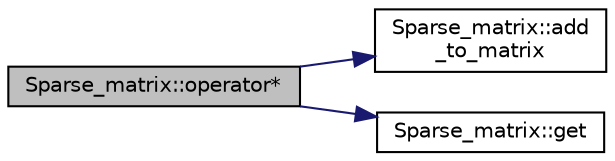digraph "Sparse_matrix::operator*"
{
 // LATEX_PDF_SIZE
  edge [fontname="Helvetica",fontsize="10",labelfontname="Helvetica",labelfontsize="10"];
  node [fontname="Helvetica",fontsize="10",shape=record];
  rankdir="LR";
  Node1 [label="Sparse_matrix::operator*",height=0.2,width=0.4,color="black", fillcolor="grey75", style="filled", fontcolor="black",tooltip=" "];
  Node1 -> Node2 [color="midnightblue",fontsize="10",style="solid",fontname="Helvetica"];
  Node2 [label="Sparse_matrix::add\l_to_matrix",height=0.2,width=0.4,color="black", fillcolor="white", style="filled",URL="$class_sparse__matrix.html#a629b177d5ae819da7c844a9b508e93ca",tooltip=" "];
  Node1 -> Node3 [color="midnightblue",fontsize="10",style="solid",fontname="Helvetica"];
  Node3 [label="Sparse_matrix::get",height=0.2,width=0.4,color="black", fillcolor="white", style="filled",URL="$class_sparse__matrix.html#a01ce0affe790c6accdab1ca5d98ac90d",tooltip=" "];
}
